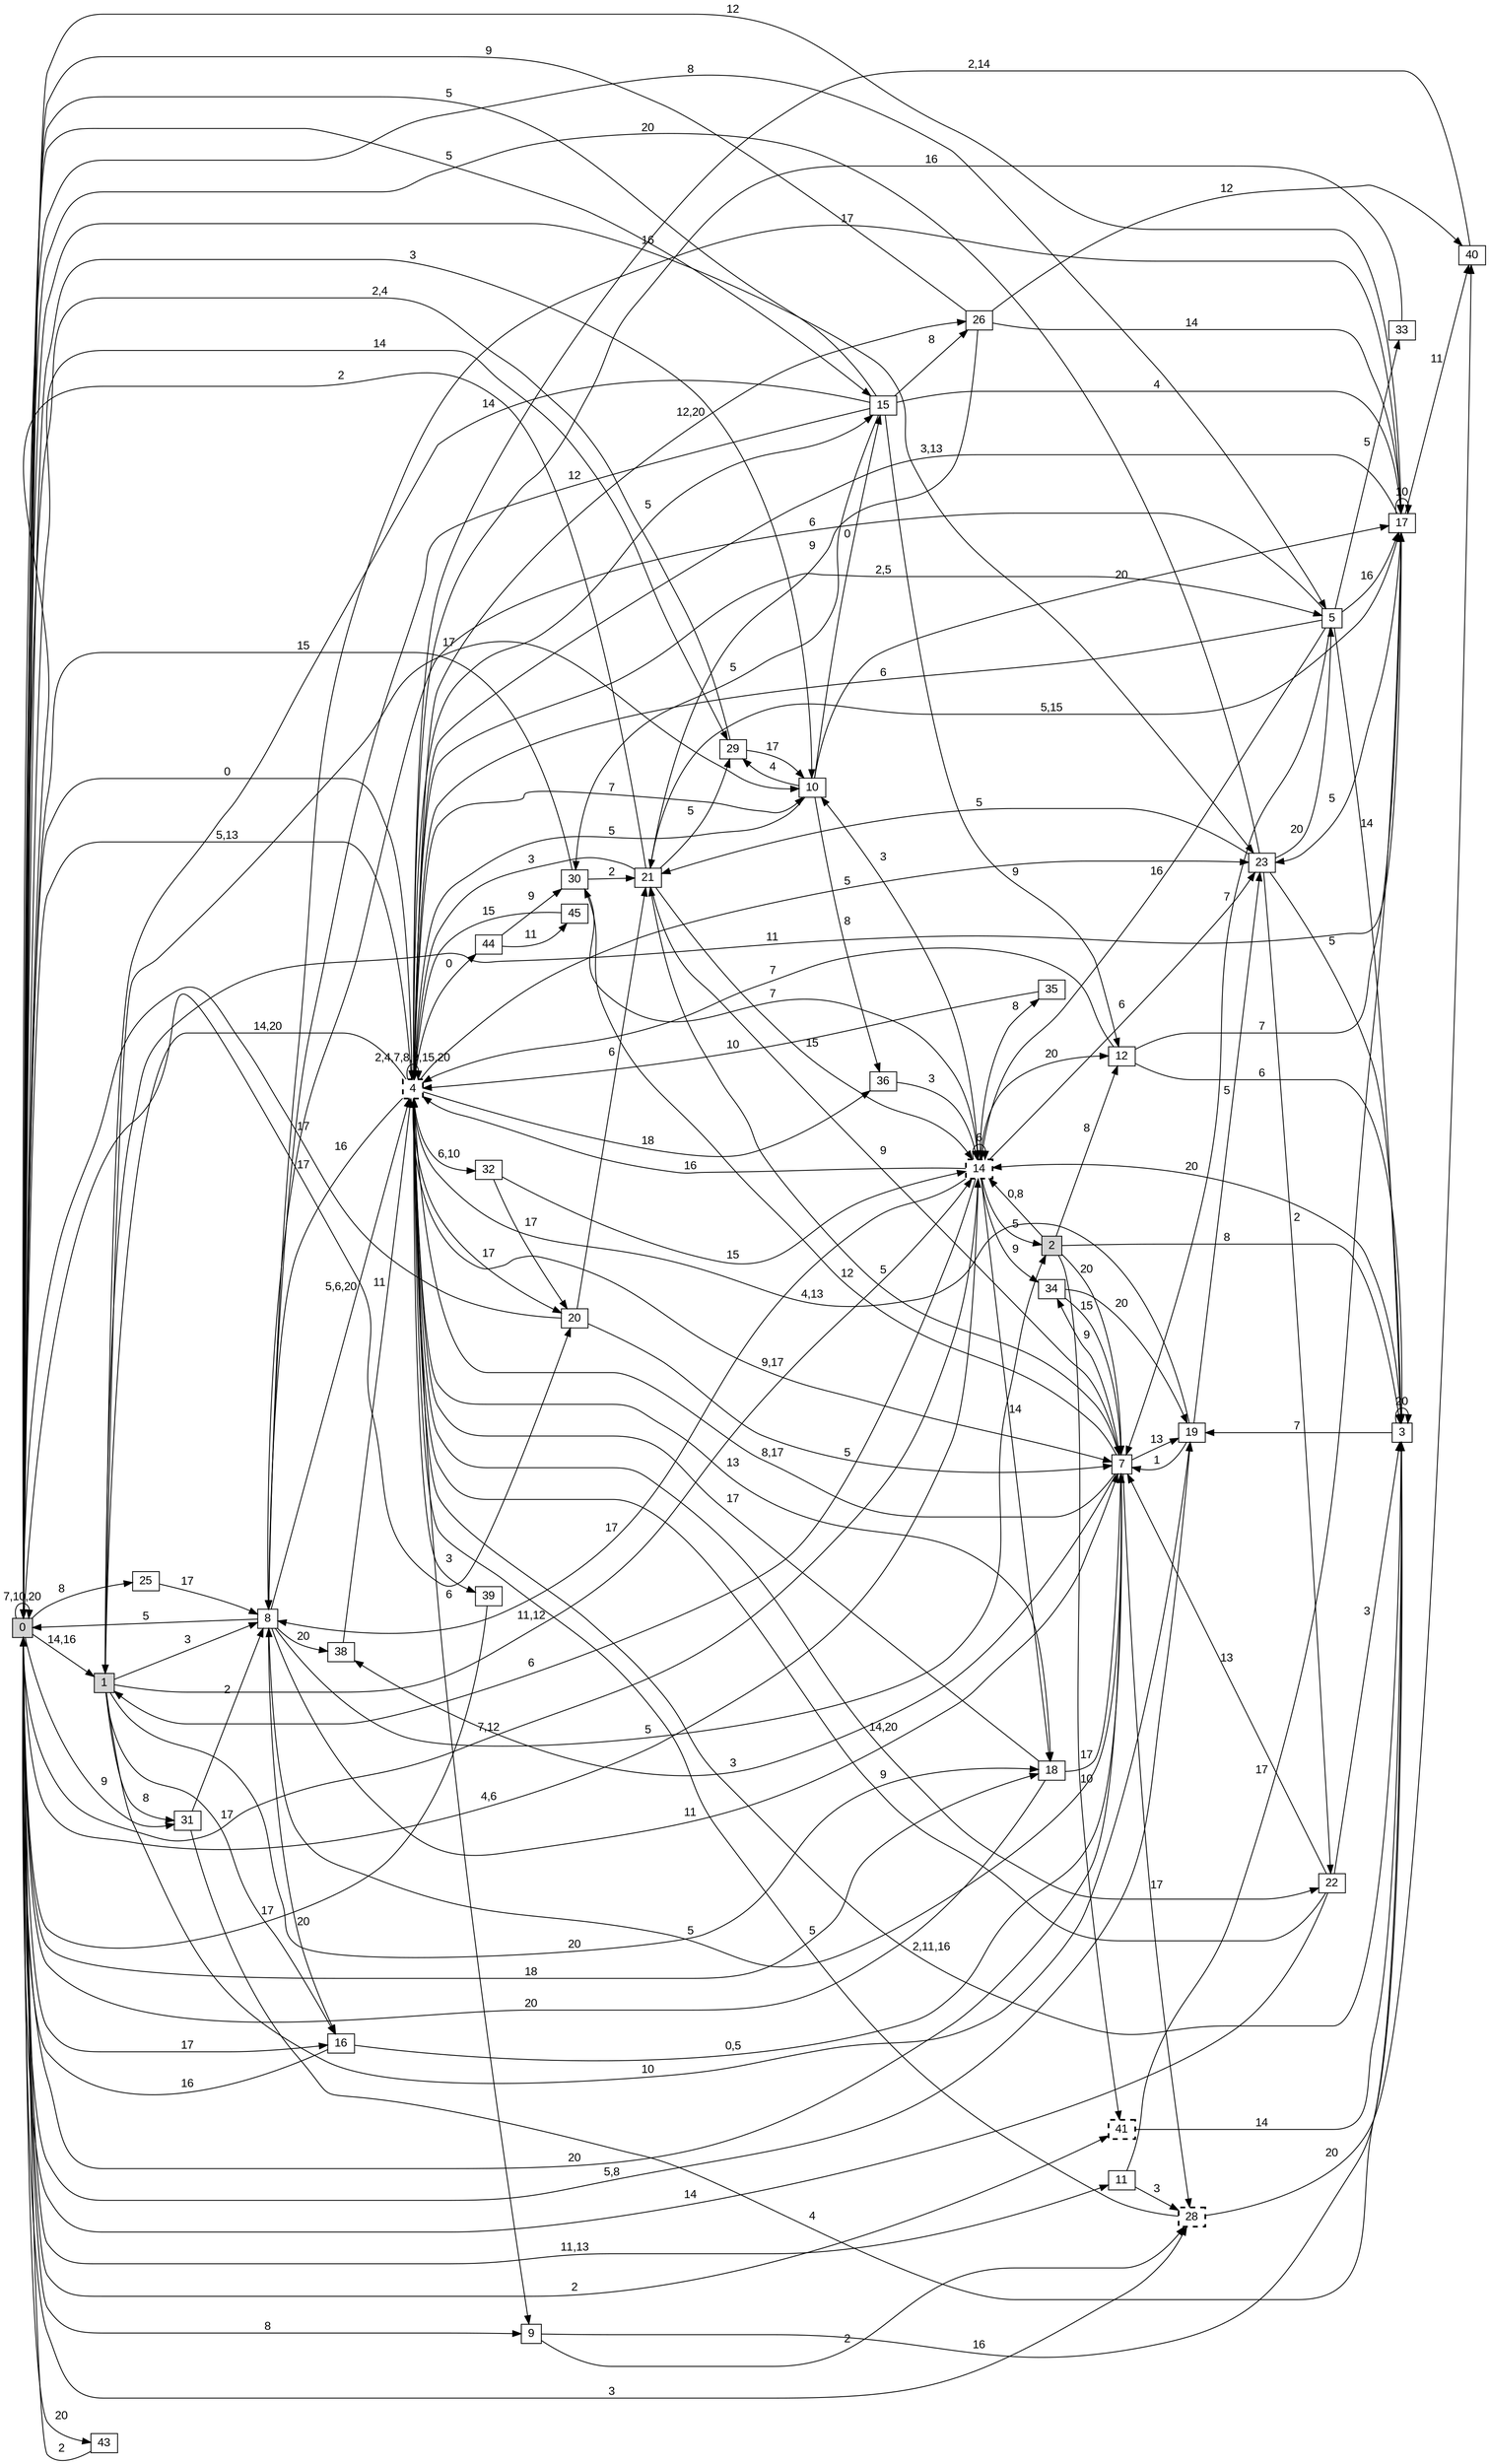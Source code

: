 digraph "NDFA" {
  rankdir=LR
  node [shape=box width=0.1 height=0.1 fontname=Arial]
  edge [fontname=Arial]
/* Estados */
 s0 [label="0" style="filled"] /* I:1 F:0 D:0 */
 s1 [label="1" style="filled"] /* I:1 F:0 D:0 */
 s2 [label="2" style="filled"] /* I:1 F:0 D:0 */
 s3 [label="3" ] /* I:0 F:0 D:0 */
 s4 [label="4" style="bold,dashed"] /* I:0 F:1 D:0 */
 s5 [label="5" ] /* I:0 F:0 D:0 */
 s7 [label="7" ] /* I:0 F:0 D:0 */
 s8 [label="8" ] /* I:0 F:0 D:0 */
 s9 [label="9" ] /* I:0 F:0 D:0 */
 s10 [label="10" ] /* I:0 F:0 D:0 */
 s11 [label="11" ] /* I:0 F:0 D:0 */
 s12 [label="12" ] /* I:0 F:0 D:0 */
 s14 [label="14" style="bold,dashed"] /* I:0 F:1 D:0 */
 s15 [label="15" ] /* I:0 F:0 D:0 */
 s16 [label="16" ] /* I:0 F:0 D:0 */
 s17 [label="17" ] /* I:0 F:0 D:0 */
 s18 [label="18" ] /* I:0 F:0 D:0 */
 s19 [label="19" ] /* I:0 F:0 D:0 */
 s20 [label="20" ] /* I:0 F:0 D:0 */
 s21 [label="21" ] /* I:0 F:0 D:0 */
 s22 [label="22" ] /* I:0 F:0 D:0 */
 s23 [label="23" ] /* I:0 F:0 D:0 */
 s25 [label="25" ] /* I:0 F:0 D:0 */
 s26 [label="26" ] /* I:0 F:0 D:0 */
 s28 [label="28" style="bold,dashed"] /* I:0 F:1 D:0 */
 s29 [label="29" ] /* I:0 F:0 D:0 */
 s30 [label="30" ] /* I:0 F:0 D:0 */
 s31 [label="31" ] /* I:0 F:0 D:0 */
 s32 [label="32" ] /* I:0 F:0 D:0 */
 s33 [label="33" ] /* I:0 F:0 D:0 */
 s34 [label="34" ] /* I:0 F:0 D:0 */
 s35 [label="35" ] /* I:0 F:0 D:0 */
 s36 [label="36" ] /* I:0 F:0 D:0 */
 s38 [label="38" ] /* I:0 F:0 D:0 */
 s39 [label="39" ] /* I:0 F:0 D:0 */
 s40 [label="40" ] /* I:0 F:0 D:0 */
 s41 [label="41" style="bold,dashed"] /* I:0 F:1 D:0 */
 s43 [label="43" ] /* I:0 F:0 D:0 */
 s44 [label="44" ] /* I:0 F:0 D:0 */
 s45 [label="45" ] /* I:0 F:0 D:0 */
/* Transiciones */
  s0 -> s0 [label="7,10,20"]
  s0 -> s1 [label="14,16"]
  s0 -> s4 [label="0"]
  s0 -> s5 [label="8"]
  s0 -> s7 [label="20"]
  s0 -> s9 [label="8"]
  s0 -> s10 [label="3"]
  s0 -> s11 [label="11,13"]
  s0 -> s14 [label="7,12"]
  s0 -> s15 [label="5"]
  s0 -> s16 [label="17"]
  s0 -> s17 [label="12"]
  s0 -> s18 [label="18"]
  s0 -> s19 [label="5,8"]
  s0 -> s20 [label="17"]
  s0 -> s23 [label="16"]
  s0 -> s25 [label="8"]
  s0 -> s28 [label="3"]
  s0 -> s29 [label="14"]
  s0 -> s31 [label="9"]
  s0 -> s41 [label="2"]
  s0 -> s43 [label="20"]
  s1 -> s8 [label="3"]
  s1 -> s10 [label="17"]
  s1 -> s14 [label="11,12"]
  s1 -> s16 [label="17"]
  s1 -> s17 [label="11"]
  s1 -> s18 [label="20"]
  s1 -> s19 [label="10"]
  s1 -> s31 [label="8"]
  s2 -> s3 [label="8"]
  s2 -> s7 [label="20"]
  s2 -> s12 [label="8"]
  s2 -> s14 [label="0,8"]
  s2 -> s41 [label="10"]
  s3 -> s3 [label="20"]
  s3 -> s4 [label="2,11,16"]
  s3 -> s14 [label="20"]
  s3 -> s19 [label="7"]
  s4 -> s0 [label="5,13"]
  s4 -> s1 [label="14,20"]
  s4 -> s4 [label="2,4,7,8,9,15,20"]
  s4 -> s5 [label="2,5"]
  s4 -> s7 [label="9,17"]
  s4 -> s8 [label="16"]
  s4 -> s9 [label="6"]
  s4 -> s10 [label="7"]
  s4 -> s15 [label="5"]
  s4 -> s18 [label="13"]
  s4 -> s20 [label="17"]
  s4 -> s22 [label="14,20"]
  s4 -> s23 [label="5"]
  s4 -> s26 [label="12,20"]
  s4 -> s32 [label="6,10"]
  s4 -> s36 [label="18"]
  s4 -> s39 [label="3"]
  s4 -> s44 [label="0"]
  s5 -> s3 [label="14"]
  s5 -> s4 [label="6"]
  s5 -> s7 [label="7"]
  s5 -> s8 [label="6"]
  s5 -> s14 [label="16"]
  s5 -> s17 [label="16"]
  s5 -> s33 [label="5"]
  s7 -> s4 [label="8,17"]
  s7 -> s8 [label="5"]
  s7 -> s19 [label="13"]
  s7 -> s21 [label="5"]
  s7 -> s28 [label="17"]
  s7 -> s30 [label="12"]
  s7 -> s34 [label="9"]
  s7 -> s38 [label="3"]
  s8 -> s0 [label="5"]
  s8 -> s2 [label="5"]
  s8 -> s4 [label="5,6,20"]
  s8 -> s7 [label="11"]
  s8 -> s16 [label="20"]
  s8 -> s38 [label="20"]
  s9 -> s3 [label="16"]
  s9 -> s28 [label="2"]
  s10 -> s4 [label="5"]
  s10 -> s15 [label="0"]
  s10 -> s17 [label="20"]
  s10 -> s29 [label="4"]
  s10 -> s36 [label="8"]
  s11 -> s17 [label="17"]
  s11 -> s28 [label="3"]
  s12 -> s3 [label="6"]
  s12 -> s4 [label="7"]
  s12 -> s17 [label="7"]
  s14 -> s0 [label="4,6"]
  s14 -> s1 [label="6"]
  s14 -> s2 [label="5"]
  s14 -> s4 [label="16"]
  s14 -> s8 [label="17"]
  s14 -> s10 [label="3"]
  s14 -> s12 [label="20"]
  s14 -> s14 [label="6"]
  s14 -> s18 [label="14"]
  s14 -> s23 [label="6"]
  s14 -> s34 [label="9"]
  s14 -> s35 [label="8"]
  s15 -> s0 [label="5"]
  s15 -> s1 [label="14"]
  s15 -> s8 [label="12"]
  s15 -> s12 [label="9"]
  s15 -> s17 [label="4"]
  s15 -> s26 [label="8"]
  s15 -> s30 [label="5"]
  s16 -> s0 [label="16"]
  s16 -> s7 [label="0,5"]
  s17 -> s4 [label="3,13"]
  s17 -> s8 [label="17"]
  s17 -> s17 [label="10"]
  s17 -> s23 [label="5"]
  s17 -> s40 [label="11"]
  s18 -> s0 [label="20"]
  s18 -> s4 [label="17"]
  s18 -> s7 [label="17"]
  s19 -> s4 [label="4,13"]
  s19 -> s7 [label="1"]
  s19 -> s23 [label="5"]
  s20 -> s0 [label="17"]
  s20 -> s7 [label="5"]
  s20 -> s21 [label="6"]
  s21 -> s0 [label="2"]
  s21 -> s4 [label="3"]
  s21 -> s7 [label="9"]
  s21 -> s14 [label="15"]
  s21 -> s17 [label="5,15"]
  s21 -> s29 [label="5"]
  s22 -> s0 [label="14"]
  s22 -> s3 [label="3"]
  s22 -> s4 [label="9"]
  s22 -> s7 [label="13"]
  s23 -> s0 [label="20"]
  s23 -> s3 [label="5"]
  s23 -> s5 [label="20"]
  s23 -> s21 [label="5"]
  s23 -> s22 [label="2"]
  s25 -> s8 [label="17"]
  s26 -> s0 [label="9"]
  s26 -> s17 [label="14"]
  s26 -> s21 [label="9"]
  s26 -> s40 [label="12"]
  s28 -> s4 [label="5"]
  s28 -> s40 [label="20"]
  s29 -> s0 [label="2,4"]
  s29 -> s10 [label="17"]
  s30 -> s0 [label="15"]
  s30 -> s14 [label="7"]
  s30 -> s21 [label="2"]
  s31 -> s3 [label="4"]
  s31 -> s8 [label="2"]
  s32 -> s14 [label="15"]
  s32 -> s20 [label="17"]
  s33 -> s4 [label="16"]
  s34 -> s7 [label="15"]
  s34 -> s19 [label="20"]
  s35 -> s4 [label="10"]
  s36 -> s14 [label="3"]
  s38 -> s4 [label="11"]
  s39 -> s0 [label="17"]
  s40 -> s4 [label="2,14"]
  s41 -> s3 [label="14"]
  s43 -> s0 [label="2"]
  s44 -> s30 [label="9"]
  s44 -> s45 [label="11"]
  s45 -> s4 [label="15"]
}
